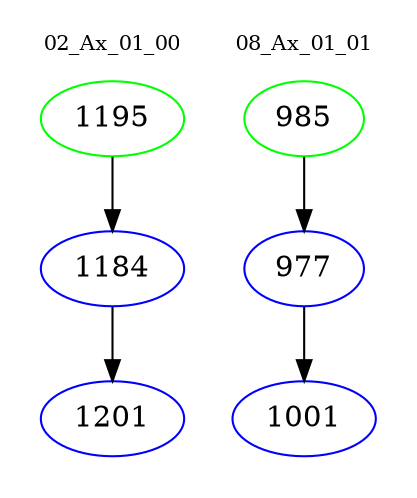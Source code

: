 digraph{
subgraph cluster_0 {
color = white
label = "02_Ax_01_00";
fontsize=10;
T0_1195 [label="1195", color="green"]
T0_1195 -> T0_1184 [color="black"]
T0_1184 [label="1184", color="blue"]
T0_1184 -> T0_1201 [color="black"]
T0_1201 [label="1201", color="blue"]
}
subgraph cluster_1 {
color = white
label = "08_Ax_01_01";
fontsize=10;
T1_985 [label="985", color="green"]
T1_985 -> T1_977 [color="black"]
T1_977 [label="977", color="blue"]
T1_977 -> T1_1001 [color="black"]
T1_1001 [label="1001", color="blue"]
}
}
